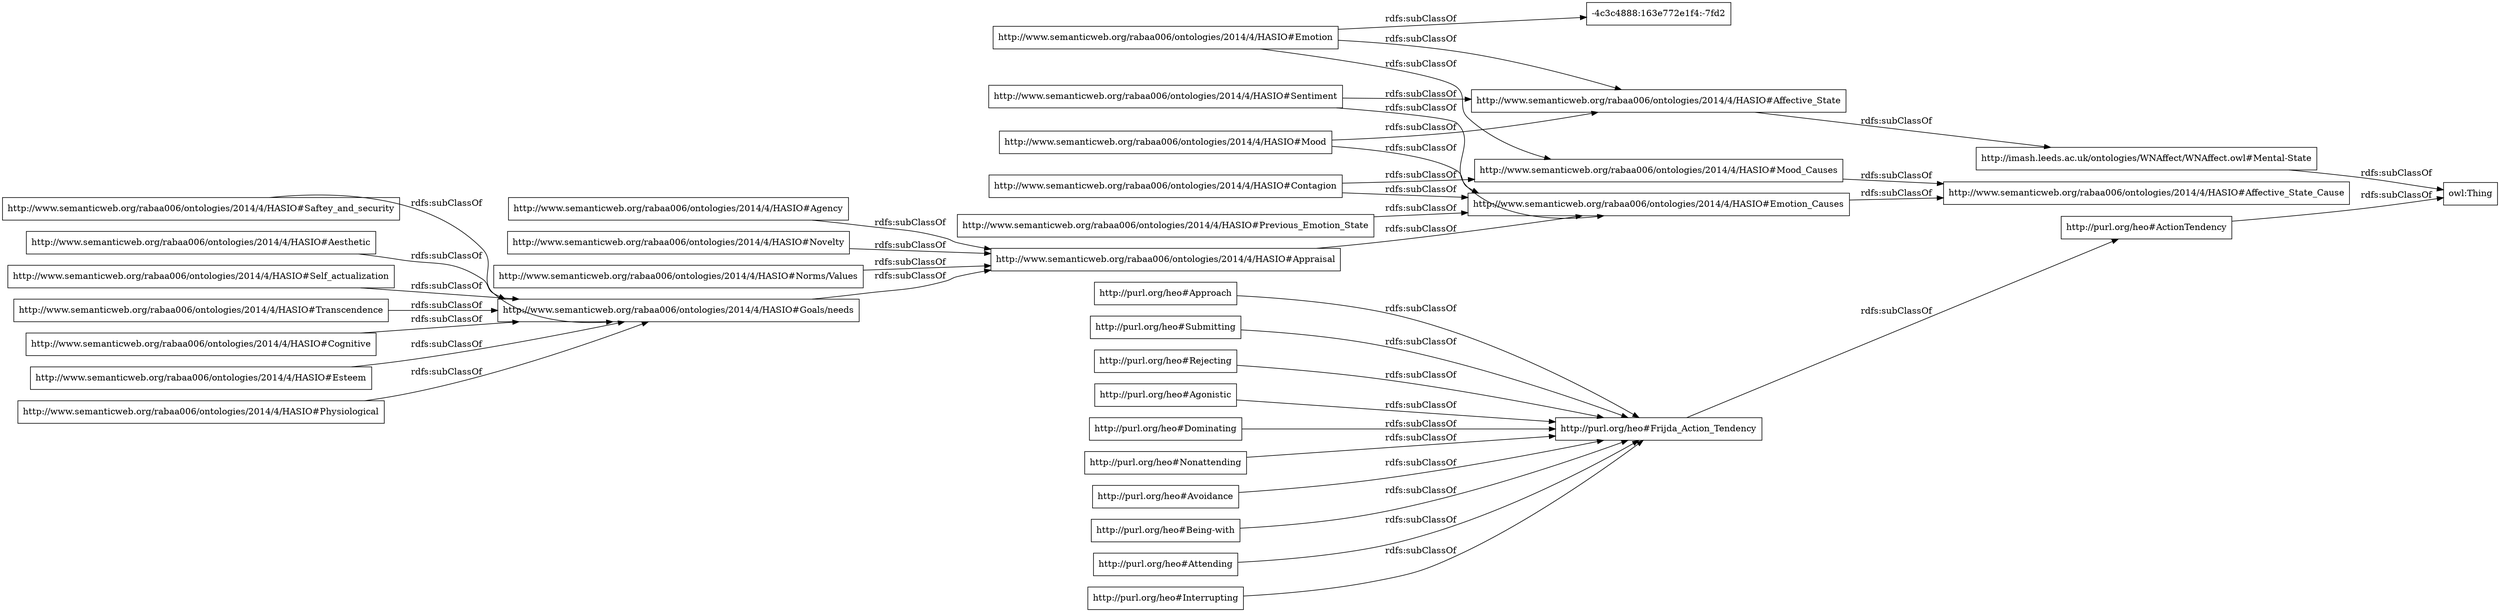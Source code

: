 digraph ar2dtool_diagram { 
rankdir=LR;
size="1000"
node [shape = rectangle, color="black"]; "http://purl.org/heo#Approach" "http://www.semanticweb.org/rabaa006/ontologies/2014/4/HASIO#Mood_Causes" "http://purl.org/heo#Agonistic" "http://www.semanticweb.org/rabaa006/ontologies/2014/4/HASIO#Agency" "http://www.semanticweb.org/rabaa006/ontologies/2014/4/HASIO#Sentiment" "http://www.semanticweb.org/rabaa006/ontologies/2014/4/HASIO#Emotion" "http://www.semanticweb.org/rabaa006/ontologies/2014/4/HASIO#Saftey_and_security" "http://www.semanticweb.org/rabaa006/ontologies/2014/4/HASIO#Affective_State" "http://www.semanticweb.org/rabaa006/ontologies/2014/4/HASIO#Previous_Emotion_State" "http://imash.leeds.ac.uk/ontologies/WNAffect/WNAffect.owl#Mental-State" "http://purl.org/heo#Dominating" "http://www.semanticweb.org/rabaa006/ontologies/2014/4/HASIO#Mood" "http://www.semanticweb.org/rabaa006/ontologies/2014/4/HASIO#Affective_State_Cause" "http://www.semanticweb.org/rabaa006/ontologies/2014/4/HASIO#Aesthetic" "http://www.semanticweb.org/rabaa006/ontologies/2014/4/HASIO#Appraisal" "http://purl.org/heo#Nonattending" "http://purl.org/heo#Frijda_Action_Tendency" "http://www.semanticweb.org/rabaa006/ontologies/2014/4/HASIO#Novelty" "http://purl.org/heo#ActionTendency" "http://www.semanticweb.org/rabaa006/ontologies/2014/4/HASIO#Contagion" "http://www.semanticweb.org/rabaa006/ontologies/2014/4/HASIO#Self_actualization" "http://purl.org/heo#Avoidance" "http://www.semanticweb.org/rabaa006/ontologies/2014/4/HASIO#Transcendence" "http://www.semanticweb.org/rabaa006/ontologies/2014/4/HASIO#Cognitive" "http://www.semanticweb.org/rabaa006/ontologies/2014/4/HASIO#Esteem" "http://www.semanticweb.org/rabaa006/ontologies/2014/4/HASIO#Norms/Values" "http://purl.org/heo#Being-with" "-4c3c4888:163e772e1f4:-7fd2" "http://www.semanticweb.org/rabaa006/ontologies/2014/4/HASIO#Emotion_Causes" "http://purl.org/heo#Attending" "http://purl.org/heo#Interrupting" "http://www.semanticweb.org/rabaa006/ontologies/2014/4/HASIO#Goals/needs" "http://purl.org/heo#Submitting" "http://www.semanticweb.org/rabaa006/ontologies/2014/4/HASIO#Physiological" "http://purl.org/heo#Rejecting" ; /*classes style*/
	"http://purl.org/heo#Approach" -> "http://purl.org/heo#Frijda_Action_Tendency" [ label = "rdfs:subClassOf" ];
	"http://purl.org/heo#Avoidance" -> "http://purl.org/heo#Frijda_Action_Tendency" [ label = "rdfs:subClassOf" ];
	"http://www.semanticweb.org/rabaa006/ontologies/2014/4/HASIO#Emotion" -> "-4c3c4888:163e772e1f4:-7fd2" [ label = "rdfs:subClassOf" ];
	"http://www.semanticweb.org/rabaa006/ontologies/2014/4/HASIO#Emotion" -> "http://www.semanticweb.org/rabaa006/ontologies/2014/4/HASIO#Mood_Causes" [ label = "rdfs:subClassOf" ];
	"http://www.semanticweb.org/rabaa006/ontologies/2014/4/HASIO#Emotion" -> "http://www.semanticweb.org/rabaa006/ontologies/2014/4/HASIO#Affective_State" [ label = "rdfs:subClassOf" ];
	"http://imash.leeds.ac.uk/ontologies/WNAffect/WNAffect.owl#Mental-State" -> "owl:Thing" [ label = "rdfs:subClassOf" ];
	"http://www.semanticweb.org/rabaa006/ontologies/2014/4/HASIO#Saftey_and_security" -> "http://www.semanticweb.org/rabaa006/ontologies/2014/4/HASIO#Goals/needs" [ label = "rdfs:subClassOf" ];
	"http://purl.org/heo#Frijda_Action_Tendency" -> "http://purl.org/heo#ActionTendency" [ label = "rdfs:subClassOf" ];
	"http://www.semanticweb.org/rabaa006/ontologies/2014/4/HASIO#Sentiment" -> "http://www.semanticweb.org/rabaa006/ontologies/2014/4/HASIO#Emotion_Causes" [ label = "rdfs:subClassOf" ];
	"http://www.semanticweb.org/rabaa006/ontologies/2014/4/HASIO#Sentiment" -> "http://www.semanticweb.org/rabaa006/ontologies/2014/4/HASIO#Affective_State" [ label = "rdfs:subClassOf" ];
	"http://purl.org/heo#Interrupting" -> "http://purl.org/heo#Frijda_Action_Tendency" [ label = "rdfs:subClassOf" ];
	"http://www.semanticweb.org/rabaa006/ontologies/2014/4/HASIO#Norms/Values" -> "http://www.semanticweb.org/rabaa006/ontologies/2014/4/HASIO#Appraisal" [ label = "rdfs:subClassOf" ];
	"http://purl.org/heo#Nonattending" -> "http://purl.org/heo#Frijda_Action_Tendency" [ label = "rdfs:subClassOf" ];
	"http://www.semanticweb.org/rabaa006/ontologies/2014/4/HASIO#Affective_State" -> "http://imash.leeds.ac.uk/ontologies/WNAffect/WNAffect.owl#Mental-State" [ label = "rdfs:subClassOf" ];
	"http://www.semanticweb.org/rabaa006/ontologies/2014/4/HASIO#Goals/needs" -> "http://www.semanticweb.org/rabaa006/ontologies/2014/4/HASIO#Appraisal" [ label = "rdfs:subClassOf" ];
	"http://www.semanticweb.org/rabaa006/ontologies/2014/4/HASIO#Physiological" -> "http://www.semanticweb.org/rabaa006/ontologies/2014/4/HASIO#Goals/needs" [ label = "rdfs:subClassOf" ];
	"http://www.semanticweb.org/rabaa006/ontologies/2014/4/HASIO#Cognitive" -> "http://www.semanticweb.org/rabaa006/ontologies/2014/4/HASIO#Goals/needs" [ label = "rdfs:subClassOf" ];
	"http://www.semanticweb.org/rabaa006/ontologies/2014/4/HASIO#Contagion" -> "http://www.semanticweb.org/rabaa006/ontologies/2014/4/HASIO#Mood_Causes" [ label = "rdfs:subClassOf" ];
	"http://www.semanticweb.org/rabaa006/ontologies/2014/4/HASIO#Contagion" -> "http://www.semanticweb.org/rabaa006/ontologies/2014/4/HASIO#Emotion_Causes" [ label = "rdfs:subClassOf" ];
	"http://www.semanticweb.org/rabaa006/ontologies/2014/4/HASIO#Novelty" -> "http://www.semanticweb.org/rabaa006/ontologies/2014/4/HASIO#Appraisal" [ label = "rdfs:subClassOf" ];
	"http://www.semanticweb.org/rabaa006/ontologies/2014/4/HASIO#Mood_Causes" -> "http://www.semanticweb.org/rabaa006/ontologies/2014/4/HASIO#Affective_State_Cause" [ label = "rdfs:subClassOf" ];
	"http://purl.org/heo#ActionTendency" -> "owl:Thing" [ label = "rdfs:subClassOf" ];
	"http://www.semanticweb.org/rabaa006/ontologies/2014/4/HASIO#Transcendence" -> "http://www.semanticweb.org/rabaa006/ontologies/2014/4/HASIO#Goals/needs" [ label = "rdfs:subClassOf" ];
	"http://www.semanticweb.org/rabaa006/ontologies/2014/4/HASIO#Appraisal" -> "http://www.semanticweb.org/rabaa006/ontologies/2014/4/HASIO#Emotion_Causes" [ label = "rdfs:subClassOf" ];
	"http://www.semanticweb.org/rabaa006/ontologies/2014/4/HASIO#Previous_Emotion_State" -> "http://www.semanticweb.org/rabaa006/ontologies/2014/4/HASIO#Emotion_Causes" [ label = "rdfs:subClassOf" ];
	"http://www.semanticweb.org/rabaa006/ontologies/2014/4/HASIO#Self_actualization" -> "http://www.semanticweb.org/rabaa006/ontologies/2014/4/HASIO#Goals/needs" [ label = "rdfs:subClassOf" ];
	"http://purl.org/heo#Agonistic" -> "http://purl.org/heo#Frijda_Action_Tendency" [ label = "rdfs:subClassOf" ];
	"http://www.semanticweb.org/rabaa006/ontologies/2014/4/HASIO#Aesthetic" -> "http://www.semanticweb.org/rabaa006/ontologies/2014/4/HASIO#Goals/needs" [ label = "rdfs:subClassOf" ];
	"http://www.semanticweb.org/rabaa006/ontologies/2014/4/HASIO#Mood" -> "http://www.semanticweb.org/rabaa006/ontologies/2014/4/HASIO#Emotion_Causes" [ label = "rdfs:subClassOf" ];
	"http://www.semanticweb.org/rabaa006/ontologies/2014/4/HASIO#Mood" -> "http://www.semanticweb.org/rabaa006/ontologies/2014/4/HASIO#Affective_State" [ label = "rdfs:subClassOf" ];
	"http://purl.org/heo#Submitting" -> "http://purl.org/heo#Frijda_Action_Tendency" [ label = "rdfs:subClassOf" ];
	"http://purl.org/heo#Being-with" -> "http://purl.org/heo#Frijda_Action_Tendency" [ label = "rdfs:subClassOf" ];
	"http://purl.org/heo#Rejecting" -> "http://purl.org/heo#Frijda_Action_Tendency" [ label = "rdfs:subClassOf" ];
	"http://www.semanticweb.org/rabaa006/ontologies/2014/4/HASIO#Agency" -> "http://www.semanticweb.org/rabaa006/ontologies/2014/4/HASIO#Appraisal" [ label = "rdfs:subClassOf" ];
	"http://www.semanticweb.org/rabaa006/ontologies/2014/4/HASIO#Esteem" -> "http://www.semanticweb.org/rabaa006/ontologies/2014/4/HASIO#Goals/needs" [ label = "rdfs:subClassOf" ];
	"http://www.semanticweb.org/rabaa006/ontologies/2014/4/HASIO#Emotion_Causes" -> "http://www.semanticweb.org/rabaa006/ontologies/2014/4/HASIO#Affective_State_Cause" [ label = "rdfs:subClassOf" ];
	"http://purl.org/heo#Dominating" -> "http://purl.org/heo#Frijda_Action_Tendency" [ label = "rdfs:subClassOf" ];
	"http://purl.org/heo#Attending" -> "http://purl.org/heo#Frijda_Action_Tendency" [ label = "rdfs:subClassOf" ];

}
